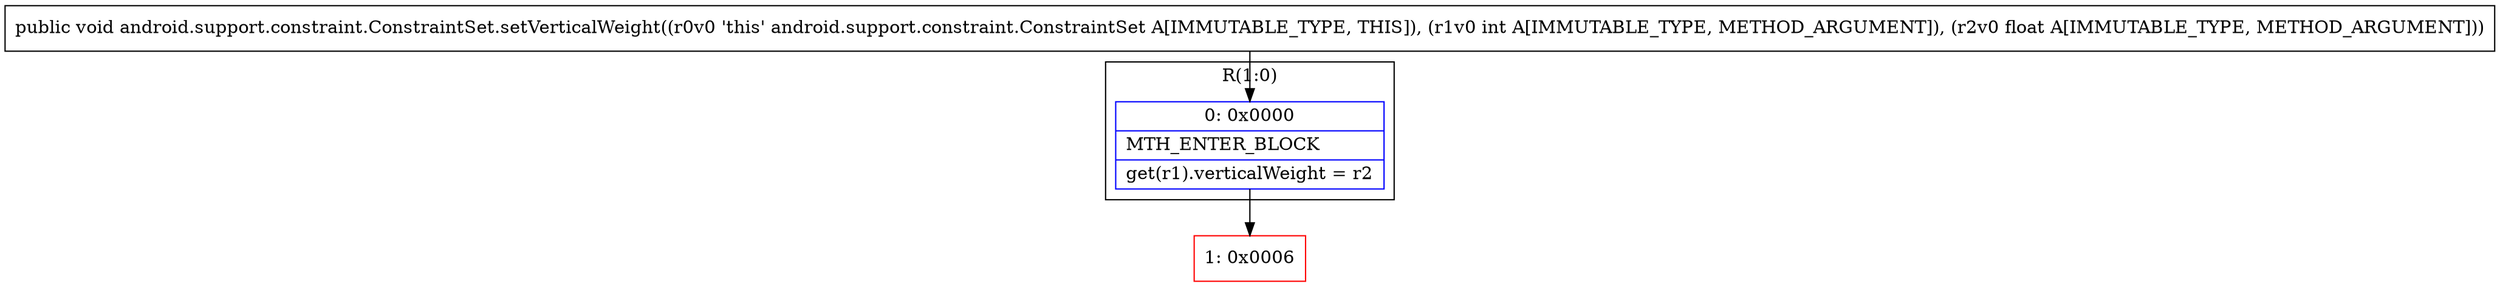 digraph "CFG forandroid.support.constraint.ConstraintSet.setVerticalWeight(IF)V" {
subgraph cluster_Region_995407520 {
label = "R(1:0)";
node [shape=record,color=blue];
Node_0 [shape=record,label="{0\:\ 0x0000|MTH_ENTER_BLOCK\l|get(r1).verticalWeight = r2\l}"];
}
Node_1 [shape=record,color=red,label="{1\:\ 0x0006}"];
MethodNode[shape=record,label="{public void android.support.constraint.ConstraintSet.setVerticalWeight((r0v0 'this' android.support.constraint.ConstraintSet A[IMMUTABLE_TYPE, THIS]), (r1v0 int A[IMMUTABLE_TYPE, METHOD_ARGUMENT]), (r2v0 float A[IMMUTABLE_TYPE, METHOD_ARGUMENT])) }"];
MethodNode -> Node_0;
Node_0 -> Node_1;
}

